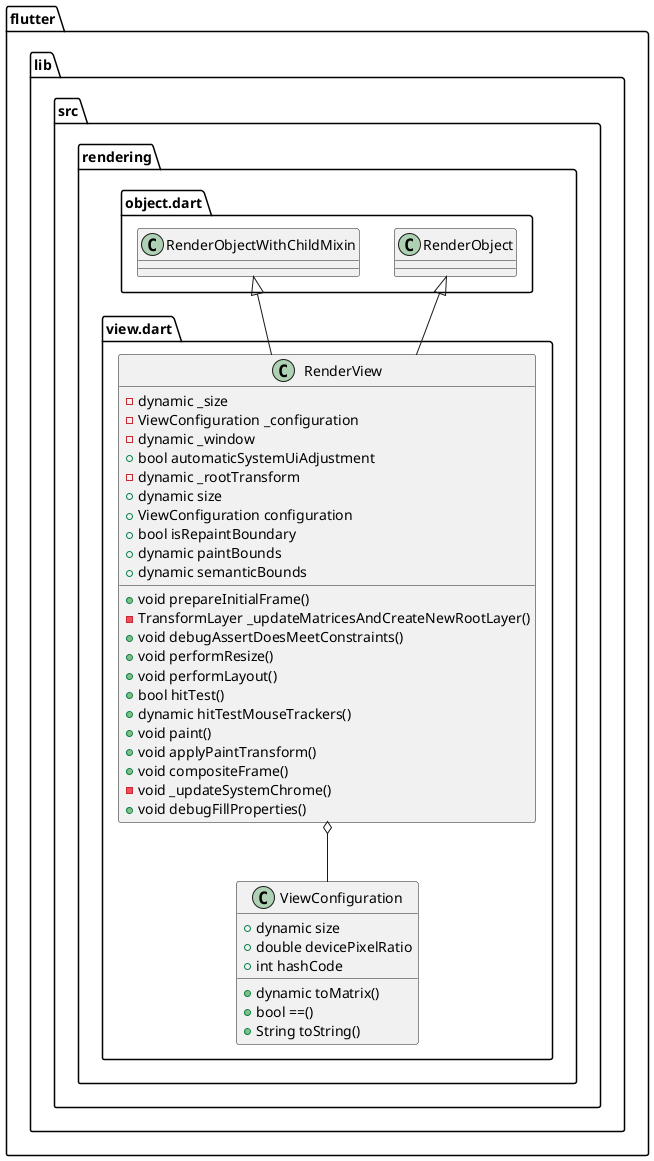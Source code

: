 @startuml
set namespaceSeparator ::

class "flutter::lib::src::rendering::view.dart::ViewConfiguration" {
  +dynamic size
  +double devicePixelRatio
  +int hashCode
  +dynamic toMatrix()
  +bool ==()
  +String toString()
}

class "flutter::lib::src::rendering::view.dart::RenderView" {
  -dynamic _size
  -ViewConfiguration _configuration
  -dynamic _window
  +bool automaticSystemUiAdjustment
  -dynamic _rootTransform
  +dynamic size
  +ViewConfiguration configuration
  +bool isRepaintBoundary
  +dynamic paintBounds
  +dynamic semanticBounds
  +void prepareInitialFrame()
  -TransformLayer _updateMatricesAndCreateNewRootLayer()
  +void debugAssertDoesMeetConstraints()
  +void performResize()
  +void performLayout()
  +bool hitTest()
  +dynamic hitTestMouseTrackers()
  +void paint()
  +void applyPaintTransform()
  +void compositeFrame()
  -void _updateSystemChrome()
  +void debugFillProperties()
}

"flutter::lib::src::rendering::view.dart::RenderView" o-- "flutter::lib::src::rendering::view.dart::ViewConfiguration"
"flutter::lib::src::rendering::object.dart::RenderObject" <|-- "flutter::lib::src::rendering::view.dart::RenderView"
"flutter::lib::src::rendering::object.dart::RenderObjectWithChildMixin" <|-- "flutter::lib::src::rendering::view.dart::RenderView"


@enduml